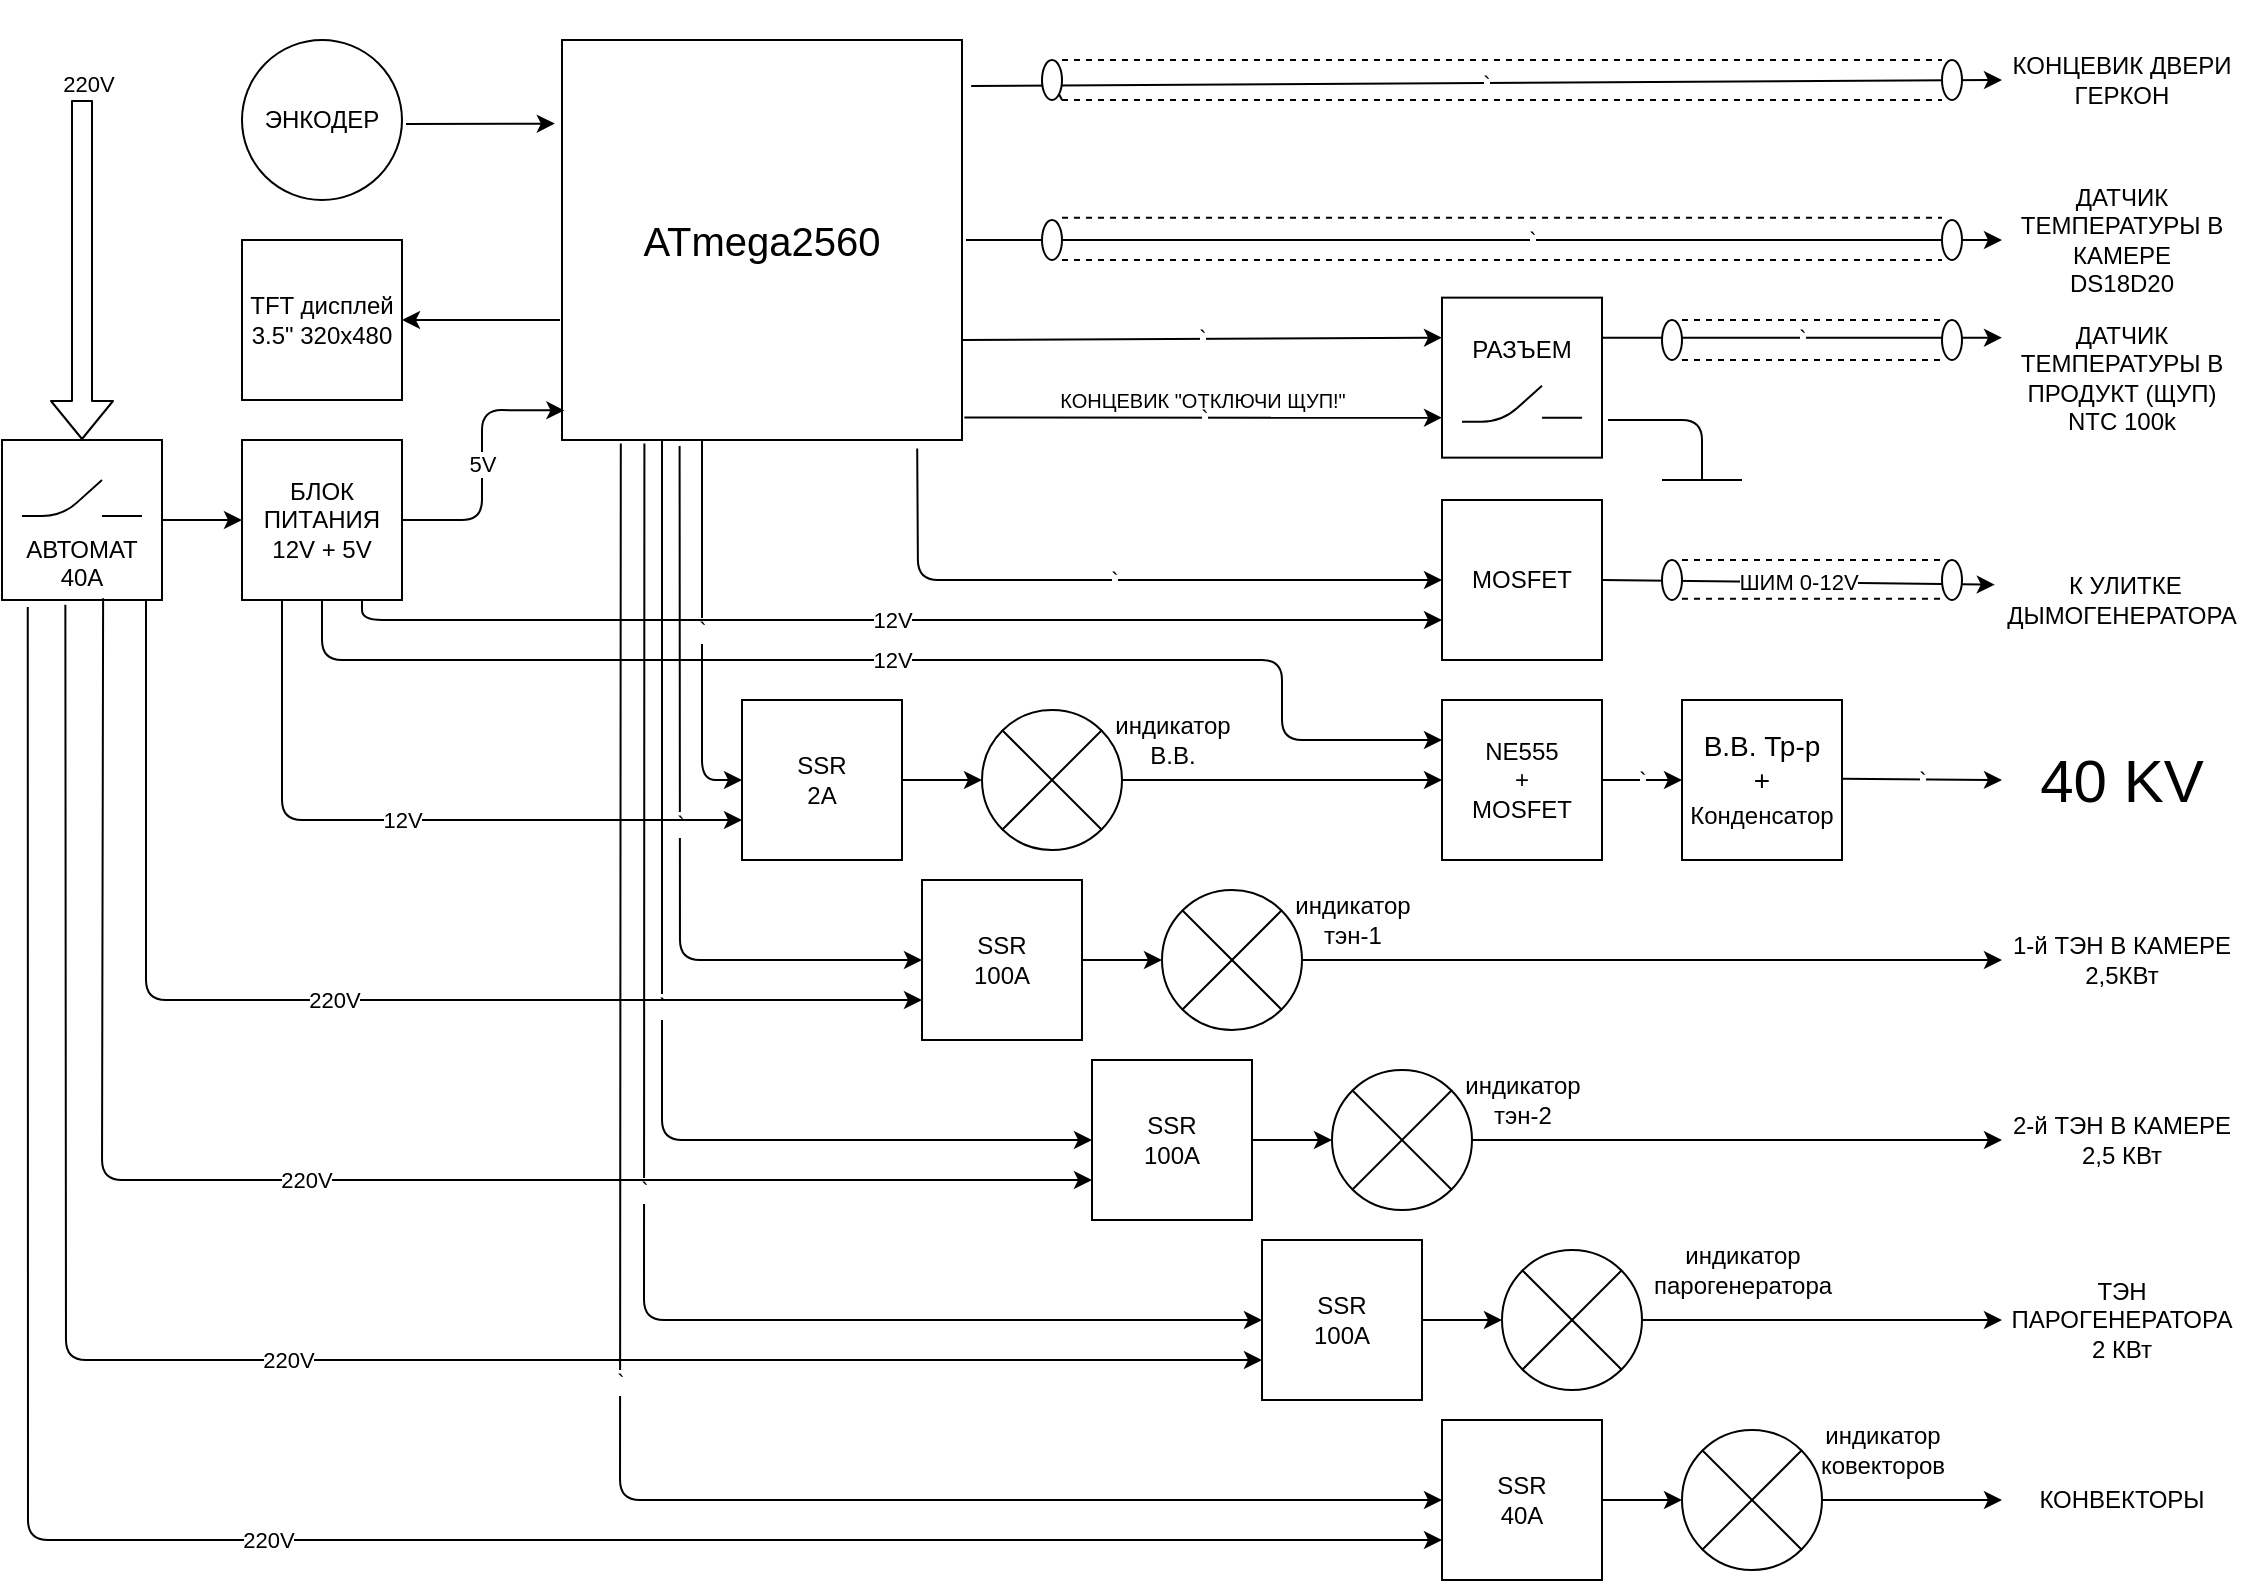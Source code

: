 <mxfile version="14.9.2" type="github">
  <diagram id="9jheEHDDxWndXmeWKkwG" name="Page-1">
    <mxGraphModel dx="1673" dy="840" grid="1" gridSize="10" guides="1" tooltips="1" connect="1" arrows="1" fold="1" page="1" pageScale="1" pageWidth="1169" pageHeight="827" math="0" shadow="0">
      <root>
        <mxCell id="0" />
        <mxCell id="1" parent="0" />
        <mxCell id="J9gdxeYjHLM6oxPjCNeX-1" value="&lt;div&gt;SSR&lt;/div&gt;&lt;div&gt;40A&lt;br&gt;&lt;/div&gt;" style="whiteSpace=wrap;html=1;aspect=fixed;" vertex="1" parent="1">
          <mxGeometry x="760" y="720" width="80" height="80" as="geometry" />
        </mxCell>
        <mxCell id="J9gdxeYjHLM6oxPjCNeX-32" value="&lt;div&gt;220V&lt;/div&gt;" style="edgeLabel;html=1;align=center;verticalAlign=middle;resizable=0;points=[];rotation=0;" vertex="1" connectable="0" parent="1">
          <mxGeometry x="60.003" y="50" as="geometry">
            <mxPoint x="23" y="2.0" as="offset" />
          </mxGeometry>
        </mxCell>
        <mxCell id="J9gdxeYjHLM6oxPjCNeX-36" value="" style="verticalLabelPosition=bottom;verticalAlign=top;html=1;shape=mxgraph.flowchart.or;" vertex="1" parent="1">
          <mxGeometry x="880" y="725" width="70" height="70" as="geometry" />
        </mxCell>
        <mxCell id="J9gdxeYjHLM6oxPjCNeX-37" value="&lt;div&gt;&lt;br&gt;&lt;/div&gt;&lt;div&gt;&lt;br&gt;&lt;/div&gt;&lt;div&gt;&lt;br&gt;&lt;/div&gt;&lt;div&gt;АВТОМАТ&lt;/div&gt;&lt;div&gt;40А&lt;br&gt;&lt;/div&gt;" style="whiteSpace=wrap;html=1;aspect=fixed;" vertex="1" parent="1">
          <mxGeometry x="40" y="230" width="80" height="80" as="geometry" />
        </mxCell>
        <mxCell id="J9gdxeYjHLM6oxPjCNeX-38" value="" style="endArrow=none;html=1;" edge="1" parent="1">
          <mxGeometry width="50" height="50" relative="1" as="geometry">
            <mxPoint x="50" y="268" as="sourcePoint" />
            <mxPoint x="90" y="250" as="targetPoint" />
            <Array as="points">
              <mxPoint x="70" y="268" />
            </Array>
          </mxGeometry>
        </mxCell>
        <mxCell id="J9gdxeYjHLM6oxPjCNeX-39" value="" style="endArrow=none;html=1;" edge="1" parent="1">
          <mxGeometry width="50" height="50" relative="1" as="geometry">
            <mxPoint x="90" y="268" as="sourcePoint" />
            <mxPoint x="110" y="268" as="targetPoint" />
            <Array as="points" />
          </mxGeometry>
        </mxCell>
        <mxCell id="J9gdxeYjHLM6oxPjCNeX-43" value="&lt;div&gt;БЛОК ПИТАНИЯ 12V + 5V&lt;/div&gt;" style="whiteSpace=wrap;html=1;aspect=fixed;" vertex="1" parent="1">
          <mxGeometry x="160" y="230" width="80" height="80" as="geometry" />
        </mxCell>
        <mxCell id="J9gdxeYjHLM6oxPjCNeX-44" value="&lt;div&gt;&lt;br&gt;&lt;/div&gt;&lt;div&gt;&lt;br&gt;&lt;/div&gt;&lt;div&gt;РАЗЪЕМ&lt;/div&gt;&lt;div&gt;&lt;br&gt;&lt;/div&gt;&lt;div&gt;&lt;br&gt;&lt;/div&gt;&lt;div&gt;&lt;br&gt;&lt;/div&gt;&lt;div&gt;&lt;br&gt;&lt;/div&gt;" style="whiteSpace=wrap;html=1;aspect=fixed;" vertex="1" parent="1">
          <mxGeometry x="760" y="158.82" width="80" height="80" as="geometry" />
        </mxCell>
        <mxCell id="J9gdxeYjHLM6oxPjCNeX-45" value="" style="endArrow=none;html=1;" edge="1" parent="1">
          <mxGeometry width="50" height="50" relative="1" as="geometry">
            <mxPoint x="770" y="220.82" as="sourcePoint" />
            <mxPoint x="810" y="202.82" as="targetPoint" />
            <Array as="points">
              <mxPoint x="790" y="220.82" />
            </Array>
          </mxGeometry>
        </mxCell>
        <mxCell id="J9gdxeYjHLM6oxPjCNeX-46" value="" style="endArrow=none;html=1;" edge="1" parent="1">
          <mxGeometry width="50" height="50" relative="1" as="geometry">
            <mxPoint x="810" y="218.82" as="sourcePoint" />
            <mxPoint x="830" y="218.82" as="targetPoint" />
            <Array as="points" />
          </mxGeometry>
        </mxCell>
        <mxCell id="J9gdxeYjHLM6oxPjCNeX-54" value="" style="endArrow=classic;html=1;exitX=1;exitY=0.5;exitDx=0;exitDy=0;entryX=0;entryY=0.5;entryDx=0;entryDy=0;entryPerimeter=0;" edge="1" parent="1" source="J9gdxeYjHLM6oxPjCNeX-1" target="J9gdxeYjHLM6oxPjCNeX-36">
          <mxGeometry width="50" height="50" relative="1" as="geometry">
            <mxPoint x="550" y="440" as="sourcePoint" />
            <mxPoint x="600" y="390" as="targetPoint" />
          </mxGeometry>
        </mxCell>
        <mxCell id="J9gdxeYjHLM6oxPjCNeX-55" value="" style="endArrow=classic;html=1;exitX=1;exitY=0.5;exitDx=0;exitDy=0;exitPerimeter=0;" edge="1" parent="1" source="J9gdxeYjHLM6oxPjCNeX-36">
          <mxGeometry width="50" height="50" relative="1" as="geometry">
            <mxPoint x="550" y="440" as="sourcePoint" />
            <mxPoint x="1040" y="760" as="targetPoint" />
          </mxGeometry>
        </mxCell>
        <mxCell id="J9gdxeYjHLM6oxPjCNeX-56" value="&lt;div&gt;SSR&lt;/div&gt;&lt;div&gt;100A&lt;br&gt;&lt;/div&gt;" style="whiteSpace=wrap;html=1;aspect=fixed;" vertex="1" parent="1">
          <mxGeometry x="670" y="630" width="80" height="80" as="geometry" />
        </mxCell>
        <mxCell id="J9gdxeYjHLM6oxPjCNeX-57" value="" style="verticalLabelPosition=bottom;verticalAlign=top;html=1;shape=mxgraph.flowchart.or;" vertex="1" parent="1">
          <mxGeometry x="790" y="635" width="70" height="70" as="geometry" />
        </mxCell>
        <mxCell id="J9gdxeYjHLM6oxPjCNeX-58" value="" style="endArrow=classic;html=1;exitX=1;exitY=0.5;exitDx=0;exitDy=0;entryX=0;entryY=0.5;entryDx=0;entryDy=0;entryPerimeter=0;" edge="1" parent="1" source="J9gdxeYjHLM6oxPjCNeX-56" target="J9gdxeYjHLM6oxPjCNeX-57">
          <mxGeometry width="50" height="50" relative="1" as="geometry">
            <mxPoint x="460" y="350" as="sourcePoint" />
            <mxPoint x="510" y="300" as="targetPoint" />
          </mxGeometry>
        </mxCell>
        <mxCell id="J9gdxeYjHLM6oxPjCNeX-59" value="" style="endArrow=classic;html=1;exitX=1;exitY=0.5;exitDx=0;exitDy=0;exitPerimeter=0;" edge="1" parent="1" source="J9gdxeYjHLM6oxPjCNeX-57">
          <mxGeometry width="50" height="50" relative="1" as="geometry">
            <mxPoint x="460" y="350" as="sourcePoint" />
            <mxPoint x="1040" y="670" as="targetPoint" />
          </mxGeometry>
        </mxCell>
        <mxCell id="J9gdxeYjHLM6oxPjCNeX-60" value="&lt;div&gt;SSR&lt;/div&gt;&lt;div&gt;100A&lt;br&gt;&lt;/div&gt;" style="whiteSpace=wrap;html=1;aspect=fixed;" vertex="1" parent="1">
          <mxGeometry x="585" y="540" width="80" height="80" as="geometry" />
        </mxCell>
        <mxCell id="J9gdxeYjHLM6oxPjCNeX-61" value="" style="verticalLabelPosition=bottom;verticalAlign=top;html=1;shape=mxgraph.flowchart.or;" vertex="1" parent="1">
          <mxGeometry x="705" y="545" width="70" height="70" as="geometry" />
        </mxCell>
        <mxCell id="J9gdxeYjHLM6oxPjCNeX-62" value="" style="endArrow=classic;html=1;exitX=1;exitY=0.5;exitDx=0;exitDy=0;entryX=0;entryY=0.5;entryDx=0;entryDy=0;entryPerimeter=0;" edge="1" parent="1" source="J9gdxeYjHLM6oxPjCNeX-60" target="J9gdxeYjHLM6oxPjCNeX-61">
          <mxGeometry width="50" height="50" relative="1" as="geometry">
            <mxPoint x="375" y="260" as="sourcePoint" />
            <mxPoint x="425" y="210" as="targetPoint" />
          </mxGeometry>
        </mxCell>
        <mxCell id="J9gdxeYjHLM6oxPjCNeX-63" value="" style="endArrow=classic;html=1;exitX=1;exitY=0.5;exitDx=0;exitDy=0;exitPerimeter=0;" edge="1" parent="1" source="J9gdxeYjHLM6oxPjCNeX-61">
          <mxGeometry width="50" height="50" relative="1" as="geometry">
            <mxPoint x="375" y="260" as="sourcePoint" />
            <mxPoint x="1040" y="580" as="targetPoint" />
          </mxGeometry>
        </mxCell>
        <mxCell id="J9gdxeYjHLM6oxPjCNeX-64" value="&lt;div&gt;SSR&lt;/div&gt;&lt;div&gt;100A&lt;br&gt;&lt;/div&gt;" style="whiteSpace=wrap;html=1;aspect=fixed;" vertex="1" parent="1">
          <mxGeometry x="500" y="450" width="80" height="80" as="geometry" />
        </mxCell>
        <mxCell id="J9gdxeYjHLM6oxPjCNeX-65" value="" style="verticalLabelPosition=bottom;verticalAlign=top;html=1;shape=mxgraph.flowchart.or;" vertex="1" parent="1">
          <mxGeometry x="620" y="455" width="70" height="70" as="geometry" />
        </mxCell>
        <mxCell id="J9gdxeYjHLM6oxPjCNeX-66" value="" style="endArrow=classic;html=1;exitX=1;exitY=0.5;exitDx=0;exitDy=0;entryX=0;entryY=0.5;entryDx=0;entryDy=0;entryPerimeter=0;" edge="1" parent="1" source="J9gdxeYjHLM6oxPjCNeX-64" target="J9gdxeYjHLM6oxPjCNeX-65">
          <mxGeometry width="50" height="50" relative="1" as="geometry">
            <mxPoint x="290" y="170" as="sourcePoint" />
            <mxPoint x="340" y="120" as="targetPoint" />
          </mxGeometry>
        </mxCell>
        <mxCell id="J9gdxeYjHLM6oxPjCNeX-67" value="" style="endArrow=classic;html=1;exitX=1;exitY=0.5;exitDx=0;exitDy=0;exitPerimeter=0;" edge="1" parent="1" source="J9gdxeYjHLM6oxPjCNeX-65">
          <mxGeometry width="50" height="50" relative="1" as="geometry">
            <mxPoint x="290" y="170" as="sourcePoint" />
            <mxPoint x="1040" y="490" as="targetPoint" />
          </mxGeometry>
        </mxCell>
        <mxCell id="J9gdxeYjHLM6oxPjCNeX-68" value="&lt;div&gt;SSR&lt;/div&gt;&lt;div&gt;2A&lt;br&gt;&lt;/div&gt;" style="whiteSpace=wrap;html=1;aspect=fixed;" vertex="1" parent="1">
          <mxGeometry x="410" y="360" width="80" height="80" as="geometry" />
        </mxCell>
        <mxCell id="J9gdxeYjHLM6oxPjCNeX-69" value="" style="verticalLabelPosition=bottom;verticalAlign=top;html=1;shape=mxgraph.flowchart.or;" vertex="1" parent="1">
          <mxGeometry x="530" y="365" width="70" height="70" as="geometry" />
        </mxCell>
        <mxCell id="J9gdxeYjHLM6oxPjCNeX-70" value="" style="endArrow=classic;html=1;exitX=1;exitY=0.5;exitDx=0;exitDy=0;entryX=0;entryY=0.5;entryDx=0;entryDy=0;entryPerimeter=0;" edge="1" parent="1" source="J9gdxeYjHLM6oxPjCNeX-68" target="J9gdxeYjHLM6oxPjCNeX-69">
          <mxGeometry width="50" height="50" relative="1" as="geometry">
            <mxPoint x="200" y="80" as="sourcePoint" />
            <mxPoint x="250" y="30" as="targetPoint" />
          </mxGeometry>
        </mxCell>
        <mxCell id="J9gdxeYjHLM6oxPjCNeX-71" value="" style="endArrow=classic;html=1;exitX=1;exitY=0.5;exitDx=0;exitDy=0;exitPerimeter=0;entryX=0;entryY=0.5;entryDx=0;entryDy=0;" edge="1" parent="1" source="J9gdxeYjHLM6oxPjCNeX-69" target="J9gdxeYjHLM6oxPjCNeX-72">
          <mxGeometry width="50" height="50" relative="1" as="geometry">
            <mxPoint x="200" y="80" as="sourcePoint" />
            <mxPoint x="690.0" y="400" as="targetPoint" />
          </mxGeometry>
        </mxCell>
        <mxCell id="J9gdxeYjHLM6oxPjCNeX-72" value="&lt;div&gt;NE555&lt;/div&gt;&lt;div&gt;+&lt;/div&gt;&lt;div&gt;MOSFET&lt;/div&gt;" style="whiteSpace=wrap;html=1;aspect=fixed;" vertex="1" parent="1">
          <mxGeometry x="760" y="360" width="80" height="80" as="geometry" />
        </mxCell>
        <mxCell id="J9gdxeYjHLM6oxPjCNeX-73" value="&lt;div&gt;&lt;font style=&quot;font-size: 14px&quot;&gt;В.В. Тр-р&lt;/font&gt;&lt;/div&gt;&lt;div&gt;&lt;font style=&quot;font-size: 14px&quot;&gt;+&lt;/font&gt;&lt;/div&gt;&lt;div&gt;&lt;font style=&quot;font-size: 14px&quot;&gt;&lt;/font&gt;Конденсатор&lt;/div&gt;" style="whiteSpace=wrap;html=1;aspect=fixed;" vertex="1" parent="1">
          <mxGeometry x="880" y="360" width="80" height="80" as="geometry" />
        </mxCell>
        <mxCell id="J9gdxeYjHLM6oxPjCNeX-74" value="`" style="endArrow=classic;html=1;entryX=0;entryY=0.5;entryDx=0;entryDy=0;exitX=1;exitY=0.5;exitDx=0;exitDy=0;" edge="1" parent="1" source="J9gdxeYjHLM6oxPjCNeX-72">
          <mxGeometry width="50" height="50" relative="1" as="geometry">
            <mxPoint x="800" y="399.41" as="sourcePoint" />
            <mxPoint x="880" y="400" as="targetPoint" />
          </mxGeometry>
        </mxCell>
        <mxCell id="J9gdxeYjHLM6oxPjCNeX-75" value="`" style="endArrow=classic;html=1;entryX=0;entryY=0.5;entryDx=0;entryDy=0;" edge="1" parent="1">
          <mxGeometry width="50" height="50" relative="1" as="geometry">
            <mxPoint x="960.0" y="399.41" as="sourcePoint" />
            <mxPoint x="1040.0" y="400" as="targetPoint" />
          </mxGeometry>
        </mxCell>
        <mxCell id="J9gdxeYjHLM6oxPjCNeX-76" value="&lt;font style=&quot;font-size: 30px&quot;&gt;40 KV&lt;/font&gt;" style="text;html=1;strokeColor=none;fillColor=none;align=center;verticalAlign=middle;whiteSpace=wrap;rounded=0;" vertex="1" parent="1">
          <mxGeometry x="1040" y="360" width="120" height="80" as="geometry" />
        </mxCell>
        <mxCell id="J9gdxeYjHLM6oxPjCNeX-77" value="&lt;div&gt;MOSFET&lt;/div&gt;" style="whiteSpace=wrap;html=1;aspect=fixed;" vertex="1" parent="1">
          <mxGeometry x="760" y="260" width="80" height="80" as="geometry" />
        </mxCell>
        <mxCell id="J9gdxeYjHLM6oxPjCNeX-78" value="&lt;font style=&quot;font-size: 12px&quot;&gt;&amp;nbsp;К УЛИТКЕ ДЫМОГЕНЕРАТОРА&lt;/font&gt;" style="text;html=1;strokeColor=none;fillColor=none;align=center;verticalAlign=middle;whiteSpace=wrap;rounded=0;" vertex="1" parent="1">
          <mxGeometry x="1040" y="270" width="120" height="80" as="geometry" />
        </mxCell>
        <mxCell id="J9gdxeYjHLM6oxPjCNeX-80" value="2-й ТЭН В КАМЕРЕ 2,5 КВт" style="text;html=1;strokeColor=none;fillColor=none;align=center;verticalAlign=middle;whiteSpace=wrap;rounded=0;" vertex="1" parent="1">
          <mxGeometry x="1040" y="540" width="120" height="80" as="geometry" />
        </mxCell>
        <mxCell id="J9gdxeYjHLM6oxPjCNeX-81" value="1-й ТЭН В КАМЕРЕ 2,5КВт" style="text;html=1;strokeColor=none;fillColor=none;align=center;verticalAlign=middle;whiteSpace=wrap;rounded=0;" vertex="1" parent="1">
          <mxGeometry x="1040" y="450" width="120" height="80" as="geometry" />
        </mxCell>
        <mxCell id="J9gdxeYjHLM6oxPjCNeX-82" value="КОНВЕКТОРЫ" style="text;html=1;strokeColor=none;fillColor=none;align=center;verticalAlign=middle;whiteSpace=wrap;rounded=0;" vertex="1" parent="1">
          <mxGeometry x="1040" y="720" width="120" height="80" as="geometry" />
        </mxCell>
        <mxCell id="J9gdxeYjHLM6oxPjCNeX-83" value="ТЭН ПАРОГЕНЕРАТОРА 2 КВт" style="text;html=1;strokeColor=none;fillColor=none;align=center;verticalAlign=middle;whiteSpace=wrap;rounded=0;" vertex="1" parent="1">
          <mxGeometry x="1040" y="630" width="120" height="80" as="geometry" />
        </mxCell>
        <mxCell id="J9gdxeYjHLM6oxPjCNeX-84" value="&lt;div&gt;&lt;font style=&quot;font-size: 12px&quot;&gt;ДАТЧИК ТЕМПЕРАТУРЫ В ПРОДУКТ (ЩУП)&lt;/font&gt;&lt;/div&gt;NTC 100k" style="text;html=1;strokeColor=none;fillColor=none;align=center;verticalAlign=middle;whiteSpace=wrap;rounded=0;" vertex="1" parent="1">
          <mxGeometry x="1040" y="158.82" width="120" height="80" as="geometry" />
        </mxCell>
        <mxCell id="J9gdxeYjHLM6oxPjCNeX-85" value="&lt;div&gt;ДАТЧИК ТЕМПЕРАТУРЫ В КАМЕРЕ&lt;/div&gt;&lt;div&gt;DS18D20&lt;br&gt;&lt;/div&gt;" style="text;html=1;strokeColor=none;fillColor=none;align=center;verticalAlign=middle;whiteSpace=wrap;rounded=0;" vertex="1" parent="1">
          <mxGeometry x="1040" y="90" width="120" height="80" as="geometry" />
        </mxCell>
        <mxCell id="J9gdxeYjHLM6oxPjCNeX-86" value="`" style="endArrow=classic;html=1;entryX=0;entryY=0.25;entryDx=0;entryDy=0;exitX=1;exitY=0.25;exitDx=0;exitDy=0;" edge="1" parent="1" source="J9gdxeYjHLM6oxPjCNeX-44" target="J9gdxeYjHLM6oxPjCNeX-84">
          <mxGeometry width="50" height="50" relative="1" as="geometry">
            <mxPoint x="810.0" y="98.82" as="sourcePoint" />
            <mxPoint x="1010.0" y="99.38" as="targetPoint" />
          </mxGeometry>
        </mxCell>
        <mxCell id="J9gdxeYjHLM6oxPjCNeX-87" value="" style="endArrow=none;html=1;" edge="1" parent="1">
          <mxGeometry width="50" height="50" relative="1" as="geometry">
            <mxPoint x="843" y="220" as="sourcePoint" />
            <mxPoint x="890" y="250" as="targetPoint" />
            <Array as="points">
              <mxPoint x="890" y="220" />
            </Array>
          </mxGeometry>
        </mxCell>
        <mxCell id="J9gdxeYjHLM6oxPjCNeX-88" value="" style="endArrow=none;html=1;" edge="1" parent="1">
          <mxGeometry width="50" height="50" relative="1" as="geometry">
            <mxPoint x="870" y="250" as="sourcePoint" />
            <mxPoint x="910" y="250" as="targetPoint" />
          </mxGeometry>
        </mxCell>
        <mxCell id="J9gdxeYjHLM6oxPjCNeX-99" value="&lt;font style=&quot;font-size: 20px&quot;&gt;ATmega2560&lt;/font&gt;" style="whiteSpace=wrap;html=1;aspect=fixed;" vertex="1" parent="1">
          <mxGeometry x="320" y="30" width="200" height="200" as="geometry" />
        </mxCell>
        <mxCell id="J9gdxeYjHLM6oxPjCNeX-100" value="`" style="endArrow=classic;html=1;entryX=0;entryY=0.5;entryDx=0;entryDy=0;startArrow=none;" edge="1" parent="1" source="J9gdxeYjHLM6oxPjCNeX-158" target="J9gdxeYjHLM6oxPjCNeX-85">
          <mxGeometry width="50" height="50" relative="1" as="geometry">
            <mxPoint x="522" y="130" as="sourcePoint" />
            <mxPoint x="1030.0" y="110.0" as="targetPoint" />
          </mxGeometry>
        </mxCell>
        <mxCell id="J9gdxeYjHLM6oxPjCNeX-102" value="`" style="endArrow=classic;html=1;entryX=0;entryY=0.5;entryDx=0;entryDy=0;exitX=1.023;exitY=0.115;exitDx=0;exitDy=0;exitPerimeter=0;" edge="1" parent="1" source="J9gdxeYjHLM6oxPjCNeX-99">
          <mxGeometry width="50" height="50" relative="1" as="geometry">
            <mxPoint x="840.0" y="50.0" as="sourcePoint" />
            <mxPoint x="1040.0" y="50.0" as="targetPoint" />
          </mxGeometry>
        </mxCell>
        <mxCell id="J9gdxeYjHLM6oxPjCNeX-103" value="&lt;div&gt;КОНЦЕВИК ДВЕРИ&lt;/div&gt;&lt;div&gt;ГЕРКОН&lt;br&gt;&lt;/div&gt;" style="text;html=1;strokeColor=none;fillColor=none;align=center;verticalAlign=middle;whiteSpace=wrap;rounded=0;" vertex="1" parent="1">
          <mxGeometry x="1040" y="10" width="120" height="80" as="geometry" />
        </mxCell>
        <mxCell id="J9gdxeYjHLM6oxPjCNeX-106" value="`" style="endArrow=classic;html=1;entryX=0;entryY=0.25;entryDx=0;entryDy=0;exitX=1;exitY=0.75;exitDx=0;exitDy=0;" edge="1" parent="1" source="J9gdxeYjHLM6oxPjCNeX-99" target="J9gdxeYjHLM6oxPjCNeX-44">
          <mxGeometry width="50" height="50" relative="1" as="geometry">
            <mxPoint x="540" y="170" as="sourcePoint" />
            <mxPoint x="710.0" y="170.0" as="targetPoint" />
          </mxGeometry>
        </mxCell>
        <mxCell id="J9gdxeYjHLM6oxPjCNeX-107" value="`" style="endArrow=classic;html=1;entryX=0;entryY=0.75;entryDx=0;entryDy=0;exitX=1.006;exitY=0.944;exitDx=0;exitDy=0;exitPerimeter=0;" edge="1" parent="1" source="J9gdxeYjHLM6oxPjCNeX-99" target="J9gdxeYjHLM6oxPjCNeX-44">
          <mxGeometry width="50" height="50" relative="1" as="geometry">
            <mxPoint x="530.0" y="220" as="sourcePoint" />
            <mxPoint x="730.0" y="220.56" as="targetPoint" />
          </mxGeometry>
        </mxCell>
        <mxCell id="J9gdxeYjHLM6oxPjCNeX-108" value="`" style="endArrow=classic;html=1;entryX=0;entryY=0.5;entryDx=0;entryDy=0;exitX=0.888;exitY=1.021;exitDx=0;exitDy=0;exitPerimeter=0;" edge="1" parent="1" source="J9gdxeYjHLM6oxPjCNeX-99" target="J9gdxeYjHLM6oxPjCNeX-77">
          <mxGeometry width="50" height="50" relative="1" as="geometry">
            <mxPoint x="511.2" y="299.41" as="sourcePoint" />
            <mxPoint x="750.0" y="299.43" as="targetPoint" />
            <Array as="points">
              <mxPoint x="498" y="300" />
            </Array>
          </mxGeometry>
        </mxCell>
        <mxCell id="J9gdxeYjHLM6oxPjCNeX-109" value="`" style="endArrow=classic;html=1;entryX=0;entryY=0.5;entryDx=0;entryDy=0;exitX=0.35;exitY=1;exitDx=0;exitDy=0;exitPerimeter=0;" edge="1" parent="1" source="J9gdxeYjHLM6oxPjCNeX-99" target="J9gdxeYjHLM6oxPjCNeX-68">
          <mxGeometry width="50" height="50" relative="1" as="geometry">
            <mxPoint x="130.0" y="410.0" as="sourcePoint" />
            <mxPoint x="368.8" y="410.02" as="targetPoint" />
            <Array as="points">
              <mxPoint x="390" y="400" />
            </Array>
          </mxGeometry>
        </mxCell>
        <mxCell id="J9gdxeYjHLM6oxPjCNeX-110" value="`" style="endArrow=classic;html=1;entryX=0;entryY=0.5;entryDx=0;entryDy=0;exitX=0.294;exitY=1.015;exitDx=0;exitDy=0;exitPerimeter=0;" edge="1" parent="1" source="J9gdxeYjHLM6oxPjCNeX-99" target="J9gdxeYjHLM6oxPjCNeX-64">
          <mxGeometry width="50" height="50" relative="1" as="geometry">
            <mxPoint x="100.0" y="530.0" as="sourcePoint" />
            <mxPoint x="338.8" y="530.02" as="targetPoint" />
            <Array as="points">
              <mxPoint x="379" y="490" />
            </Array>
          </mxGeometry>
        </mxCell>
        <mxCell id="J9gdxeYjHLM6oxPjCNeX-111" value="`" style="endArrow=classic;html=1;entryX=0;entryY=0.5;entryDx=0;entryDy=0;exitX=0.25;exitY=1;exitDx=0;exitDy=0;" edge="1" parent="1" source="J9gdxeYjHLM6oxPjCNeX-99" target="J9gdxeYjHLM6oxPjCNeX-60">
          <mxGeometry width="50" height="50" relative="1" as="geometry">
            <mxPoint x="240.0" y="579.41" as="sourcePoint" />
            <mxPoint x="478.8" y="579.43" as="targetPoint" />
            <Array as="points">
              <mxPoint x="370" y="580" />
            </Array>
          </mxGeometry>
        </mxCell>
        <mxCell id="J9gdxeYjHLM6oxPjCNeX-112" value="`" style="endArrow=classic;html=1;entryX=0;entryY=0.5;entryDx=0;entryDy=0;exitX=0.206;exitY=1.009;exitDx=0;exitDy=0;exitPerimeter=0;" edge="1" parent="1" source="J9gdxeYjHLM6oxPjCNeX-99" target="J9gdxeYjHLM6oxPjCNeX-56">
          <mxGeometry width="50" height="50" relative="1" as="geometry">
            <mxPoint x="281.2" y="669.41" as="sourcePoint" />
            <mxPoint x="520.0" y="669.43" as="targetPoint" />
            <Array as="points">
              <mxPoint x="361" y="670" />
            </Array>
          </mxGeometry>
        </mxCell>
        <mxCell id="J9gdxeYjHLM6oxPjCNeX-113" value="`" style="endArrow=classic;html=1;entryX=0;entryY=0.5;entryDx=0;entryDy=0;exitX=0.147;exitY=1.009;exitDx=0;exitDy=0;exitPerimeter=0;" edge="1" parent="1" source="J9gdxeYjHLM6oxPjCNeX-99" target="J9gdxeYjHLM6oxPjCNeX-1">
          <mxGeometry width="50" height="50" relative="1" as="geometry">
            <mxPoint x="500.0" y="759.41" as="sourcePoint" />
            <mxPoint x="738.8" y="759.43" as="targetPoint" />
            <Array as="points">
              <mxPoint x="349" y="760" />
            </Array>
          </mxGeometry>
        </mxCell>
        <mxCell id="J9gdxeYjHLM6oxPjCNeX-120" value="" style="endArrow=classic;html=1;exitX=1;exitY=0.5;exitDx=0;exitDy=0;entryX=0.006;entryY=0.926;entryDx=0;entryDy=0;entryPerimeter=0;" edge="1" parent="1" source="J9gdxeYjHLM6oxPjCNeX-43" target="J9gdxeYjHLM6oxPjCNeX-99">
          <mxGeometry relative="1" as="geometry">
            <mxPoint x="230" y="340" as="sourcePoint" />
            <mxPoint x="330" y="175" as="targetPoint" />
            <Array as="points">
              <mxPoint x="280" y="270" />
              <mxPoint x="280" y="215" />
            </Array>
          </mxGeometry>
        </mxCell>
        <mxCell id="J9gdxeYjHLM6oxPjCNeX-121" value="5V" style="edgeLabel;resizable=0;html=1;align=center;verticalAlign=middle;" connectable="0" vertex="1" parent="J9gdxeYjHLM6oxPjCNeX-120">
          <mxGeometry relative="1" as="geometry" />
        </mxCell>
        <mxCell id="J9gdxeYjHLM6oxPjCNeX-123" value="" style="endArrow=classic;html=1;exitX=0.25;exitY=1;exitDx=0;exitDy=0;entryX=0;entryY=0.75;entryDx=0;entryDy=0;" edge="1" parent="1" source="J9gdxeYjHLM6oxPjCNeX-43" target="J9gdxeYjHLM6oxPjCNeX-68">
          <mxGeometry relative="1" as="geometry">
            <mxPoint x="200" y="399.41" as="sourcePoint" />
            <mxPoint x="277.6" y="399.41" as="targetPoint" />
            <Array as="points">
              <mxPoint x="180" y="420" />
            </Array>
          </mxGeometry>
        </mxCell>
        <mxCell id="J9gdxeYjHLM6oxPjCNeX-124" value="12V" style="edgeLabel;resizable=0;html=1;align=center;verticalAlign=middle;" connectable="0" vertex="1" parent="J9gdxeYjHLM6oxPjCNeX-123">
          <mxGeometry relative="1" as="geometry" />
        </mxCell>
        <mxCell id="J9gdxeYjHLM6oxPjCNeX-125" value="" style="endArrow=classic;html=1;exitX=0.75;exitY=1;exitDx=0;exitDy=0;entryX=0;entryY=0.75;entryDx=0;entryDy=0;" edge="1" parent="1" source="J9gdxeYjHLM6oxPjCNeX-43" target="J9gdxeYjHLM6oxPjCNeX-77">
          <mxGeometry relative="1" as="geometry">
            <mxPoint x="560" y="320" as="sourcePoint" />
            <mxPoint x="637.6" y="320" as="targetPoint" />
            <Array as="points">
              <mxPoint x="220" y="320" />
            </Array>
          </mxGeometry>
        </mxCell>
        <mxCell id="J9gdxeYjHLM6oxPjCNeX-126" value="12V" style="edgeLabel;resizable=0;html=1;align=center;verticalAlign=middle;" connectable="0" vertex="1" parent="J9gdxeYjHLM6oxPjCNeX-125">
          <mxGeometry relative="1" as="geometry" />
        </mxCell>
        <mxCell id="J9gdxeYjHLM6oxPjCNeX-127" value="" style="endArrow=classic;html=1;exitX=0.5;exitY=1;exitDx=0;exitDy=0;entryX=0;entryY=0.25;entryDx=0;entryDy=0;" edge="1" parent="1" source="J9gdxeYjHLM6oxPjCNeX-43" target="J9gdxeYjHLM6oxPjCNeX-72">
          <mxGeometry relative="1" as="geometry">
            <mxPoint x="560" y="340" as="sourcePoint" />
            <mxPoint x="637.6" y="340" as="targetPoint" />
            <Array as="points">
              <mxPoint x="200" y="340" />
              <mxPoint x="680" y="340" />
              <mxPoint x="680" y="380" />
            </Array>
          </mxGeometry>
        </mxCell>
        <mxCell id="J9gdxeYjHLM6oxPjCNeX-128" value="12V" style="edgeLabel;resizable=0;html=1;align=center;verticalAlign=middle;" connectable="0" vertex="1" parent="J9gdxeYjHLM6oxPjCNeX-127">
          <mxGeometry relative="1" as="geometry" />
        </mxCell>
        <mxCell id="J9gdxeYjHLM6oxPjCNeX-129" value="" style="endArrow=classic;html=1;entryX=-0.03;entryY=0.404;entryDx=0;entryDy=0;exitX=1;exitY=0.5;exitDx=0;exitDy=0;entryPerimeter=0;" edge="1" parent="1" source="J9gdxeYjHLM6oxPjCNeX-77" target="J9gdxeYjHLM6oxPjCNeX-78">
          <mxGeometry relative="1" as="geometry">
            <mxPoint x="530" y="420" as="sourcePoint" />
            <mxPoint x="630" y="420" as="targetPoint" />
          </mxGeometry>
        </mxCell>
        <mxCell id="J9gdxeYjHLM6oxPjCNeX-130" value="ШИМ 0-12V" style="edgeLabel;resizable=0;html=1;align=center;verticalAlign=middle;" connectable="0" vertex="1" parent="J9gdxeYjHLM6oxPjCNeX-129">
          <mxGeometry relative="1" as="geometry" />
        </mxCell>
        <mxCell id="J9gdxeYjHLM6oxPjCNeX-132" value="" style="shape=flexArrow;endArrow=classic;html=1;entryX=0.5;entryY=0;entryDx=0;entryDy=0;" edge="1" parent="1" target="J9gdxeYjHLM6oxPjCNeX-37">
          <mxGeometry width="50" height="50" relative="1" as="geometry">
            <mxPoint x="80" y="60" as="sourcePoint" />
            <mxPoint x="150" y="45" as="targetPoint" />
          </mxGeometry>
        </mxCell>
        <mxCell id="J9gdxeYjHLM6oxPjCNeX-133" value="" style="endArrow=classic;html=1;entryX=0;entryY=0.5;entryDx=0;entryDy=0;exitX=1;exitY=0.5;exitDx=0;exitDy=0;" edge="1" parent="1" source="J9gdxeYjHLM6oxPjCNeX-37" target="J9gdxeYjHLM6oxPjCNeX-43">
          <mxGeometry width="50" height="50" relative="1" as="geometry">
            <mxPoint x="130" y="580" as="sourcePoint" />
            <mxPoint x="630" y="610" as="targetPoint" />
          </mxGeometry>
        </mxCell>
        <mxCell id="J9gdxeYjHLM6oxPjCNeX-134" value="" style="endArrow=classic;html=1;entryX=0;entryY=0.75;entryDx=0;entryDy=0;exitX=0.396;exitY=1.029;exitDx=0;exitDy=0;exitPerimeter=0;" edge="1" parent="1" source="J9gdxeYjHLM6oxPjCNeX-37" target="J9gdxeYjHLM6oxPjCNeX-56">
          <mxGeometry relative="1" as="geometry">
            <mxPoint x="90" y="670" as="sourcePoint" />
            <mxPoint x="240" y="489.41" as="targetPoint" />
            <Array as="points">
              <mxPoint x="72" y="690" />
            </Array>
          </mxGeometry>
        </mxCell>
        <mxCell id="J9gdxeYjHLM6oxPjCNeX-135" value="220V" style="edgeLabel;resizable=0;html=1;align=center;verticalAlign=middle;" connectable="0" vertex="1" parent="J9gdxeYjHLM6oxPjCNeX-134">
          <mxGeometry relative="1" as="geometry" />
        </mxCell>
        <mxCell id="J9gdxeYjHLM6oxPjCNeX-137" value="" style="endArrow=classic;html=1;entryX=0;entryY=0.75;entryDx=0;entryDy=0;exitX=0.9;exitY=1;exitDx=0;exitDy=0;exitPerimeter=0;" edge="1" parent="1" source="J9gdxeYjHLM6oxPjCNeX-37" target="J9gdxeYjHLM6oxPjCNeX-64">
          <mxGeometry relative="1" as="geometry">
            <mxPoint x="120" y="240" as="sourcePoint" />
            <mxPoint x="250" y="499.41" as="targetPoint" />
            <Array as="points">
              <mxPoint x="112" y="510" />
            </Array>
          </mxGeometry>
        </mxCell>
        <mxCell id="J9gdxeYjHLM6oxPjCNeX-138" value="220V" style="edgeLabel;resizable=0;html=1;align=center;verticalAlign=middle;" connectable="0" vertex="1" parent="J9gdxeYjHLM6oxPjCNeX-137">
          <mxGeometry relative="1" as="geometry" />
        </mxCell>
        <mxCell id="J9gdxeYjHLM6oxPjCNeX-139" value="" style="endArrow=classic;html=1;entryX=0;entryY=0.75;entryDx=0;entryDy=0;exitX=0.632;exitY=0.989;exitDx=0;exitDy=0;exitPerimeter=0;" edge="1" parent="1" source="J9gdxeYjHLM6oxPjCNeX-37" target="J9gdxeYjHLM6oxPjCNeX-60">
          <mxGeometry relative="1" as="geometry">
            <mxPoint x="90" y="250" as="sourcePoint" />
            <mxPoint x="540" y="613.82" as="targetPoint" />
            <Array as="points">
              <mxPoint x="90" y="600" />
            </Array>
          </mxGeometry>
        </mxCell>
        <mxCell id="J9gdxeYjHLM6oxPjCNeX-140" value="220V" style="edgeLabel;resizable=0;html=1;align=center;verticalAlign=middle;" connectable="0" vertex="1" parent="J9gdxeYjHLM6oxPjCNeX-139">
          <mxGeometry relative="1" as="geometry" />
        </mxCell>
        <mxCell id="J9gdxeYjHLM6oxPjCNeX-141" value="" style="endArrow=classic;html=1;entryX=0;entryY=0.75;entryDx=0;entryDy=0;exitX=0.161;exitY=1.044;exitDx=0;exitDy=0;exitPerimeter=0;" edge="1" parent="1" source="J9gdxeYjHLM6oxPjCNeX-37" target="J9gdxeYjHLM6oxPjCNeX-1">
          <mxGeometry relative="1" as="geometry">
            <mxPoint x="170" y="519.41" as="sourcePoint" />
            <mxPoint x="270" y="519.41" as="targetPoint" />
            <Array as="points">
              <mxPoint x="53" y="780" />
            </Array>
          </mxGeometry>
        </mxCell>
        <mxCell id="J9gdxeYjHLM6oxPjCNeX-142" value="220V" style="edgeLabel;resizable=0;html=1;align=center;verticalAlign=middle;" connectable="0" vertex="1" parent="J9gdxeYjHLM6oxPjCNeX-141">
          <mxGeometry relative="1" as="geometry" />
        </mxCell>
        <mxCell id="J9gdxeYjHLM6oxPjCNeX-144" value="" style="endArrow=none;dashed=1;html=1;startArrow=none;" edge="1" parent="1">
          <mxGeometry width="50" height="50" relative="1" as="geometry">
            <mxPoint x="570" y="60" as="sourcePoint" />
            <mxPoint x="1010" y="60" as="targetPoint" />
          </mxGeometry>
        </mxCell>
        <mxCell id="J9gdxeYjHLM6oxPjCNeX-145" value="" style="endArrow=none;dashed=1;html=1;" edge="1" parent="1">
          <mxGeometry width="50" height="50" relative="1" as="geometry">
            <mxPoint x="570" y="40" as="sourcePoint" />
            <mxPoint x="1010.0" y="40" as="targetPoint" />
          </mxGeometry>
        </mxCell>
        <mxCell id="J9gdxeYjHLM6oxPjCNeX-146" value="" style="endArrow=none;dashed=1;html=1;" edge="1" parent="1">
          <mxGeometry width="50" height="50" relative="1" as="geometry">
            <mxPoint x="570" y="118.82" as="sourcePoint" />
            <mxPoint x="1010.0" y="118.82" as="targetPoint" />
          </mxGeometry>
        </mxCell>
        <mxCell id="J9gdxeYjHLM6oxPjCNeX-147" value="" style="endArrow=none;dashed=1;html=1;" edge="1" parent="1">
          <mxGeometry width="50" height="50" relative="1" as="geometry">
            <mxPoint x="570" y="140" as="sourcePoint" />
            <mxPoint x="1010.0" y="140" as="targetPoint" />
          </mxGeometry>
        </mxCell>
        <mxCell id="J9gdxeYjHLM6oxPjCNeX-148" value="" style="endArrow=none;dashed=1;html=1;" edge="1" parent="1">
          <mxGeometry width="50" height="50" relative="1" as="geometry">
            <mxPoint x="880" y="290" as="sourcePoint" />
            <mxPoint x="1010" y="290" as="targetPoint" />
          </mxGeometry>
        </mxCell>
        <mxCell id="J9gdxeYjHLM6oxPjCNeX-149" value="" style="endArrow=none;dashed=1;html=1;" edge="1" parent="1">
          <mxGeometry width="50" height="50" relative="1" as="geometry">
            <mxPoint x="880.0" y="309.41" as="sourcePoint" />
            <mxPoint x="1010.0" y="309.41" as="targetPoint" />
          </mxGeometry>
        </mxCell>
        <mxCell id="J9gdxeYjHLM6oxPjCNeX-150" value="" style="ellipse;whiteSpace=wrap;html=1;" vertex="1" parent="1">
          <mxGeometry x="870" y="170" width="10" height="20" as="geometry" />
        </mxCell>
        <mxCell id="J9gdxeYjHLM6oxPjCNeX-152" value="" style="endArrow=none;dashed=1;html=1;" edge="1" parent="1">
          <mxGeometry width="50" height="50" relative="1" as="geometry">
            <mxPoint x="570" y="60" as="sourcePoint" />
            <mxPoint x="568.536" y="57.071" as="targetPoint" />
          </mxGeometry>
        </mxCell>
        <mxCell id="J9gdxeYjHLM6oxPjCNeX-153" value="" style="ellipse;whiteSpace=wrap;html=1;" vertex="1" parent="1">
          <mxGeometry x="560" y="40" width="10" height="20" as="geometry" />
        </mxCell>
        <mxCell id="J9gdxeYjHLM6oxPjCNeX-154" value="" style="ellipse;whiteSpace=wrap;html=1;" vertex="1" parent="1">
          <mxGeometry x="1010" y="40" width="10" height="20" as="geometry" />
        </mxCell>
        <mxCell id="J9gdxeYjHLM6oxPjCNeX-155" value="" style="ellipse;whiteSpace=wrap;html=1;" vertex="1" parent="1">
          <mxGeometry x="870" y="290" width="10" height="20" as="geometry" />
        </mxCell>
        <mxCell id="J9gdxeYjHLM6oxPjCNeX-156" value="" style="ellipse;whiteSpace=wrap;html=1;" vertex="1" parent="1">
          <mxGeometry x="1010" y="290" width="10" height="20" as="geometry" />
        </mxCell>
        <mxCell id="J9gdxeYjHLM6oxPjCNeX-157" value="" style="ellipse;whiteSpace=wrap;html=1;" vertex="1" parent="1">
          <mxGeometry x="1010" y="120" width="10" height="20" as="geometry" />
        </mxCell>
        <mxCell id="J9gdxeYjHLM6oxPjCNeX-158" value="" style="ellipse;whiteSpace=wrap;html=1;" vertex="1" parent="1">
          <mxGeometry x="560" y="120" width="10" height="20" as="geometry" />
        </mxCell>
        <mxCell id="J9gdxeYjHLM6oxPjCNeX-159" value="" style="endArrow=none;html=1;entryX=0;entryY=0.5;entryDx=0;entryDy=0;" edge="1" parent="1" target="J9gdxeYjHLM6oxPjCNeX-158">
          <mxGeometry width="50" height="50" relative="1" as="geometry">
            <mxPoint x="522" y="130" as="sourcePoint" />
            <mxPoint x="1040" y="130" as="targetPoint" />
          </mxGeometry>
        </mxCell>
        <mxCell id="J9gdxeYjHLM6oxPjCNeX-160" value="" style="endArrow=none;dashed=1;html=1;" edge="1" parent="1">
          <mxGeometry width="50" height="50" relative="1" as="geometry">
            <mxPoint x="880" y="190" as="sourcePoint" />
            <mxPoint x="1010" y="190" as="targetPoint" />
          </mxGeometry>
        </mxCell>
        <mxCell id="J9gdxeYjHLM6oxPjCNeX-161" value="" style="endArrow=none;dashed=1;html=1;" edge="1" parent="1">
          <mxGeometry width="50" height="50" relative="1" as="geometry">
            <mxPoint x="880" y="170" as="sourcePoint" />
            <mxPoint x="1010" y="170" as="targetPoint" />
          </mxGeometry>
        </mxCell>
        <mxCell id="J9gdxeYjHLM6oxPjCNeX-162" value="" style="ellipse;whiteSpace=wrap;html=1;" vertex="1" parent="1">
          <mxGeometry x="1010" y="170" width="10" height="20" as="geometry" />
        </mxCell>
        <mxCell id="J9gdxeYjHLM6oxPjCNeX-163" value="&lt;div style=&quot;font-size: 10px&quot;&gt;&lt;font style=&quot;font-size: 10px&quot;&gt;КОНЦЕВИК &quot;ОТКЛЮЧИ ЩУП!&quot;&lt;/font&gt;&lt;/div&gt;" style="text;html=1;align=center;verticalAlign=middle;resizable=0;points=[];autosize=1;strokeColor=none;" vertex="1" parent="1">
          <mxGeometry x="560" y="200" width="160" height="20" as="geometry" />
        </mxCell>
        <mxCell id="J9gdxeYjHLM6oxPjCNeX-164" value="&lt;div&gt;индикатор&lt;/div&gt;&lt;div&gt;В.В.&lt;/div&gt;" style="text;html=1;align=center;verticalAlign=middle;resizable=0;points=[];autosize=1;strokeColor=none;" vertex="1" parent="1">
          <mxGeometry x="590" y="365" width="70" height="30" as="geometry" />
        </mxCell>
        <mxCell id="J9gdxeYjHLM6oxPjCNeX-165" value="&lt;div&gt;индикатор&lt;/div&gt;&lt;div&gt;тэн-1&lt;/div&gt;" style="text;html=1;align=center;verticalAlign=middle;resizable=0;points=[];autosize=1;strokeColor=none;" vertex="1" parent="1">
          <mxGeometry x="680" y="455" width="70" height="30" as="geometry" />
        </mxCell>
        <mxCell id="J9gdxeYjHLM6oxPjCNeX-166" value="&lt;div&gt;индикатор&lt;/div&gt;&lt;div&gt;тэн-2&lt;/div&gt;" style="text;html=1;align=center;verticalAlign=middle;resizable=0;points=[];autosize=1;strokeColor=none;" vertex="1" parent="1">
          <mxGeometry x="765" y="545" width="70" height="30" as="geometry" />
        </mxCell>
        <mxCell id="J9gdxeYjHLM6oxPjCNeX-167" value="&lt;div&gt;индикатор&lt;/div&gt;&lt;div&gt;парогенератора&lt;br&gt;&lt;/div&gt;" style="text;html=1;align=center;verticalAlign=middle;resizable=0;points=[];autosize=1;strokeColor=none;" vertex="1" parent="1">
          <mxGeometry x="860" y="630" width="100" height="30" as="geometry" />
        </mxCell>
        <mxCell id="J9gdxeYjHLM6oxPjCNeX-168" value="&lt;div&gt;индикатор&lt;/div&gt;&lt;div&gt;ковекторов&lt;br&gt;&lt;/div&gt;" style="text;html=1;align=center;verticalAlign=middle;resizable=0;points=[];autosize=1;strokeColor=none;" vertex="1" parent="1">
          <mxGeometry x="940" y="720" width="80" height="30" as="geometry" />
        </mxCell>
        <mxCell id="J9gdxeYjHLM6oxPjCNeX-170" value="" style="endArrow=classic;html=1;entryX=-0.018;entryY=0.209;entryDx=0;entryDy=0;entryPerimeter=0;" edge="1" parent="1" target="J9gdxeYjHLM6oxPjCNeX-99">
          <mxGeometry width="50" height="50" relative="1" as="geometry">
            <mxPoint x="242" y="72" as="sourcePoint" />
            <mxPoint x="290" y="230" as="targetPoint" />
          </mxGeometry>
        </mxCell>
        <mxCell id="J9gdxeYjHLM6oxPjCNeX-171" value="ЭНКОДЕР" style="ellipse;whiteSpace=wrap;html=1;aspect=fixed;" vertex="1" parent="1">
          <mxGeometry x="160" y="30" width="80" height="80" as="geometry" />
        </mxCell>
        <mxCell id="J9gdxeYjHLM6oxPjCNeX-172" value="&lt;span style=&quot;font-family: &amp;#34;arial&amp;#34;&quot;&gt;TFT дисплей 3.5&quot; 320х480 &lt;/span&gt;" style="whiteSpace=wrap;html=1;aspect=fixed;" vertex="1" parent="1">
          <mxGeometry x="160" y="130" width="80" height="80" as="geometry" />
        </mxCell>
        <mxCell id="J9gdxeYjHLM6oxPjCNeX-173" value="" style="endArrow=classic;html=1;" edge="1" parent="1">
          <mxGeometry width="50" height="50" relative="1" as="geometry">
            <mxPoint x="319" y="170" as="sourcePoint" />
            <mxPoint x="240" y="170" as="targetPoint" />
          </mxGeometry>
        </mxCell>
      </root>
    </mxGraphModel>
  </diagram>
</mxfile>
